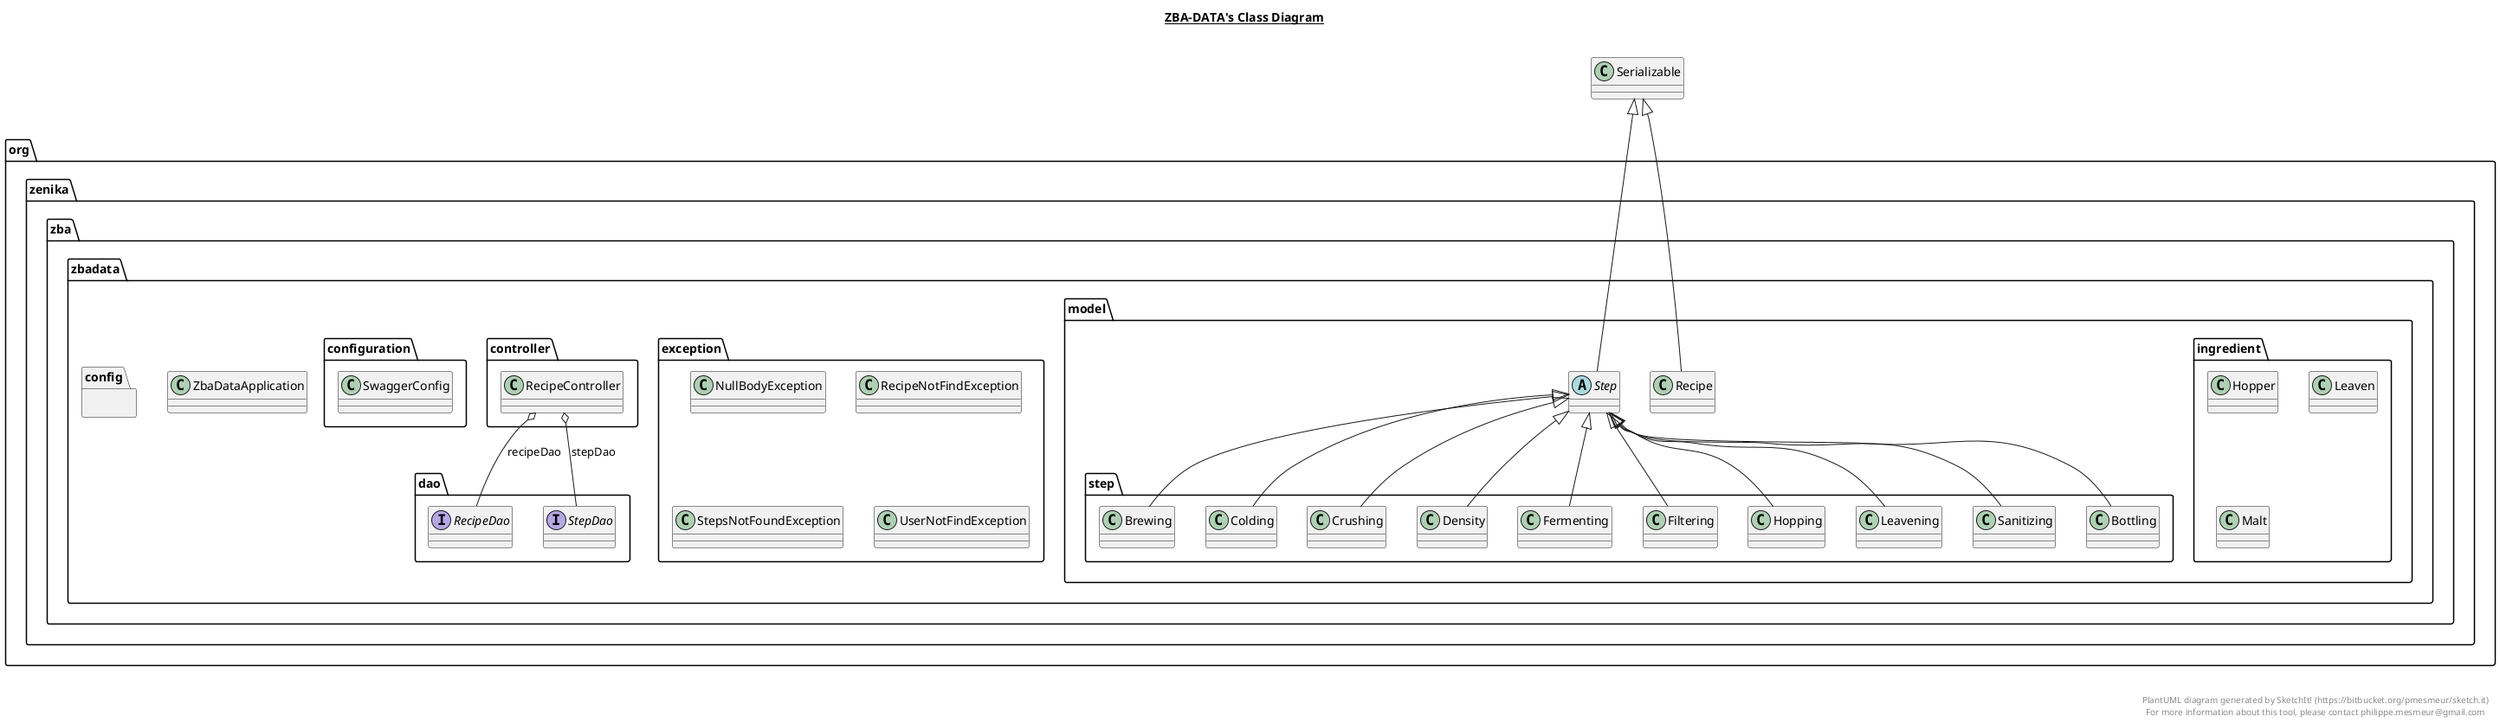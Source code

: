 @startuml

title __ZBA-DATA's Class Diagram__\n

  package org.zenika.zba.zbadata {
    package org.zenika.zba.zbadata.model {
      package org.zenika.zba.zbadata.model.step {
        class Bottling {
        }
      }
    }
  }
  

  package org.zenika.zba.zbadata {
    package org.zenika.zba.zbadata.model {
      package org.zenika.zba.zbadata.model.step {
        class Brewing {
        }
      }
    }
  }
  

  package org.zenika.zba.zbadata {
    package org.zenika.zba.zbadata.model {
      package org.zenika.zba.zbadata.model.step {
        class Colding {
        }
      }
    }
  }
  

  package org.zenika.zba.zbadata {
    package org.zenika.zba.zbadata.model {
      package org.zenika.zba.zbadata.model.step {
        class Crushing {
        }
      }
    }
  }
  

  package org.zenika.zba.zbadata {
    package org.zenika.zba.zbadata.model {
      package org.zenika.zba.zbadata.model.step {
        class Density {
        }
      }
    }
  }
  

  package org.zenika.zba.zbadata {
    package org.zenika.zba.zbadata.model {
      package org.zenika.zba.zbadata.model.step {
        class Fermenting {
        }
      }
    }
  }
  

  package org.zenika.zba.zbadata {
    package org.zenika.zba.zbadata.model {
      package org.zenika.zba.zbadata.model.step {
        class Filtering {
        }
      }
    }
  }
  

  package org.zenika.zba.zbadata {
    package org.zenika.zba.zbadata.model {
      package org.zenika.zba.zbadata.model.ingredient {
        class Hopper {
        }
      }
    }
  }
  

  package org.zenika.zba.zbadata {
    package org.zenika.zba.zbadata.model {
      package org.zenika.zba.zbadata.model.step {
        class Hopping {
        }
      }
    }
  }
  

  package org.zenika.zba.zbadata {
    package org.zenika.zba.zbadata.model {
      package org.zenika.zba.zbadata.model.ingredient {
        class Leaven {
        }
      }
    }
  }
  

  package org.zenika.zba.zbadata {
    package org.zenika.zba.zbadata.model {
      package org.zenika.zba.zbadata.model.step {
        class Leavening {
        }
      }
    }
  }
  

  package org.zenika.zba.zbadata {
    package org.zenika.zba.zbadata.model {
      package org.zenika.zba.zbadata.model.ingredient {
        class Malt {
        }
      }
    }
  }
  

  package org.zenika.zba.zbadata {
    package org.zenika.zba.zbadata.exception {
      class NullBodyException {
      }
    }
  }
  

  package org.zenika.zba.zbadata {
    package org.zenika.zba.zbadata.model {
      class Recipe {
      }
    }
  }
  

  package org.zenika.zba.zbadata {
    package org.zenika.zba.zbadata.controller {
      class RecipeController {
      }
    }
  }
  

  package org.zenika.zba.zbadata {
    package org.zenika.zba.zbadata.dao {
      interface RecipeDao {
      }
    }
  }
  

  package org.zenika.zba.zbadata {
    package org.zenika.zba.zbadata.exception {
      class RecipeNotFindException {
      }
    }
  }
  

  package org.zenika.zba.zbadata {
    package org.zenika.zba.zbadata.model {
      package org.zenika.zba.zbadata.model.step {
        class Sanitizing {
        }
      }
    }
  }
  

  package org.zenika.zba.zbadata {
    package org.zenika.zba.zbadata.model {
      abstract class Step {
      }
    }
  }
  

  package org.zenika.zba.zbadata {
    package org.zenika.zba.zbadata.dao {
      interface StepDao {
      }
    }
  }
  

  package org.zenika.zba.zbadata {
    package org.zenika.zba.zbadata.exception {
      class StepsNotFoundException {
      }
    }
  }
  

  package org.zenika.zba.zbadata {
    package org.zenika.zba.zbadata.config {
      package org.zenika.zba.zbadata.configuration {
        class SwaggerConfig {
        }
      }
    }
  }
  

  package org.zenika.zba.zbadata {
    package org.zenika.zba.zbadata.exception {
      class UserNotFindException {
      }
    }
  }
  

  package org.zenika.zba.zbadata {
    class ZbaDataApplication {
    }
  }
  

  Bottling -up-|> Step
  Brewing -up-|> Step
  Colding -up-|> Step
  Crushing -up-|> Step
  Density -up-|> Step
  Fermenting -up-|> Step
  Filtering -up-|> Step
  Hopping -up-|> Step
  Leavening -up-|> Step
  Recipe -up-|> Serializable
  RecipeController o-- RecipeDao : recipeDao
  RecipeController o-- StepDao : stepDao
  Sanitizing -up-|> Step
  Step -up-|> Serializable


right footer


PlantUML diagram generated by SketchIt! (https://bitbucket.org/pmesmeur/sketch.it)
For more information about this tool, please contact philippe.mesmeur@gmail.com
endfooter

@enduml
